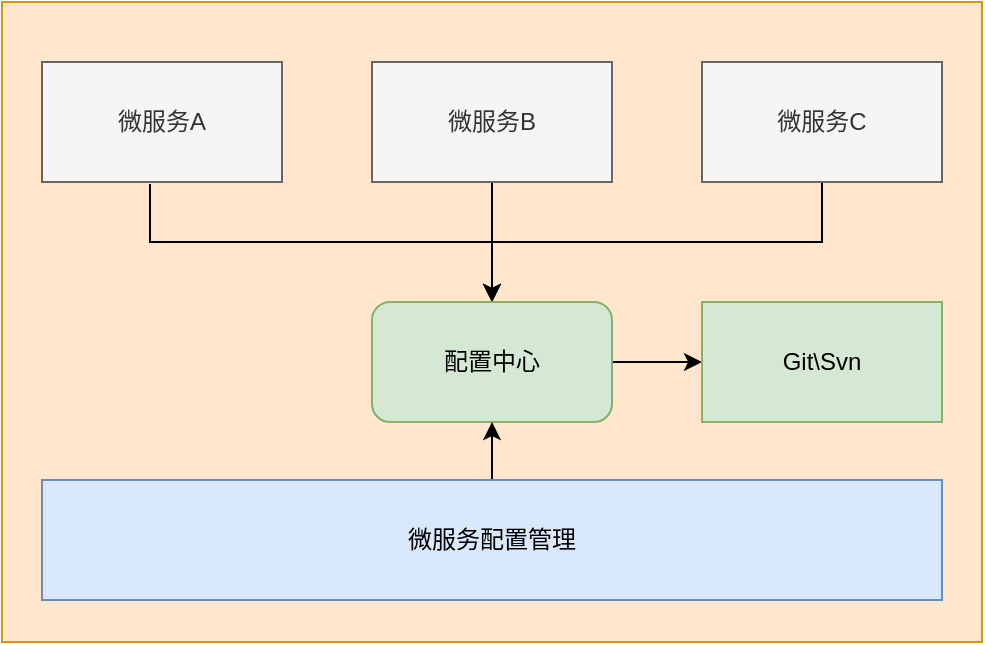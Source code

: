 <mxfile pages="1" version="11.2.8" type="github"><diagram name="Page-1" id="ff44883e-f642-bcb2-894b-16b3d25a3f0b"><mxGraphModel dx="1335" dy="785" grid="1" gridSize="10" guides="1" tooltips="1" connect="1" arrows="1" fold="1" page="1" pageScale="1.5" pageWidth="1169" pageHeight="826" background="#ffffff" math="0" shadow="0"><root><mxCell id="0" style=";html=1;"/><mxCell id="1" style=";html=1;" parent="0"/><mxCell id="CF2aPgsn9zZc5sPdQiFQ-14" value="" style="rounded=0;whiteSpace=wrap;html=1;fillColor=#ffe6cc;strokeColor=#d79b00;" vertex="1" parent="1"><mxGeometry x="300" y="350" width="490" height="320" as="geometry"/></mxCell><mxCell id="CF2aPgsn9zZc5sPdQiFQ-7" style="edgeStyle=orthogonalEdgeStyle;rounded=0;orthogonalLoop=1;jettySize=auto;html=1;exitX=0.45;exitY=1.017;exitDx=0;exitDy=0;exitPerimeter=0;" edge="1" parent="1" source="CF2aPgsn9zZc5sPdQiFQ-1" target="CF2aPgsn9zZc5sPdQiFQ-5"><mxGeometry relative="1" as="geometry"/></mxCell><mxCell id="CF2aPgsn9zZc5sPdQiFQ-1" value="微服务A" style="rounded=0;whiteSpace=wrap;html=1;flipH=0;fillColor=#f5f5f5;strokeColor=#666666;fontColor=#333333;" vertex="1" parent="1"><mxGeometry x="320" y="380" width="120" height="60" as="geometry"/></mxCell><mxCell id="CF2aPgsn9zZc5sPdQiFQ-9" style="edgeStyle=orthogonalEdgeStyle;rounded=0;orthogonalLoop=1;jettySize=auto;html=1;entryX=0.5;entryY=0;entryDx=0;entryDy=0;" edge="1" parent="1" source="CF2aPgsn9zZc5sPdQiFQ-3" target="CF2aPgsn9zZc5sPdQiFQ-5"><mxGeometry relative="1" as="geometry"><Array as="points"><mxPoint x="710" y="470"/><mxPoint x="545" y="470"/></Array></mxGeometry></mxCell><mxCell id="CF2aPgsn9zZc5sPdQiFQ-3" value="&lt;span style=&quot;white-space: normal&quot;&gt;微服务C&lt;/span&gt;" style="rounded=0;whiteSpace=wrap;html=1;flipH=0;fillColor=#f5f5f5;strokeColor=#666666;fontColor=#333333;" vertex="1" parent="1"><mxGeometry x="650" y="380" width="120" height="60" as="geometry"/></mxCell><mxCell id="CF2aPgsn9zZc5sPdQiFQ-8" style="edgeStyle=orthogonalEdgeStyle;rounded=0;orthogonalLoop=1;jettySize=auto;html=1;" edge="1" parent="1" source="CF2aPgsn9zZc5sPdQiFQ-4"><mxGeometry relative="1" as="geometry"><mxPoint x="545" y="500" as="targetPoint"/></mxGeometry></mxCell><mxCell id="CF2aPgsn9zZc5sPdQiFQ-4" value="&lt;span style=&quot;white-space: normal&quot;&gt;微服务B&lt;/span&gt;" style="rounded=0;whiteSpace=wrap;html=1;flipH=0;fillColor=#f5f5f5;strokeColor=#666666;fontColor=#333333;" vertex="1" parent="1"><mxGeometry x="485" y="380" width="120" height="60" as="geometry"/></mxCell><mxCell id="CF2aPgsn9zZc5sPdQiFQ-11" style="edgeStyle=orthogonalEdgeStyle;rounded=0;orthogonalLoop=1;jettySize=auto;html=1;entryX=0;entryY=0.5;entryDx=0;entryDy=0;" edge="1" parent="1" source="CF2aPgsn9zZc5sPdQiFQ-5" target="CF2aPgsn9zZc5sPdQiFQ-6"><mxGeometry relative="1" as="geometry"/></mxCell><mxCell id="CF2aPgsn9zZc5sPdQiFQ-5" value="配置中心" style="rounded=1;whiteSpace=wrap;html=1;fillColor=#d5e8d4;strokeColor=#82b366;" vertex="1" parent="1"><mxGeometry x="485" y="500" width="120" height="60" as="geometry"/></mxCell><mxCell id="CF2aPgsn9zZc5sPdQiFQ-6" value="Git\Svn" style="rounded=0;whiteSpace=wrap;html=1;fillColor=#d5e8d4;strokeColor=#82b366;" vertex="1" parent="1"><mxGeometry x="650" y="500" width="120" height="60" as="geometry"/></mxCell><mxCell id="CF2aPgsn9zZc5sPdQiFQ-13" style="edgeStyle=orthogonalEdgeStyle;rounded=0;orthogonalLoop=1;jettySize=auto;html=1;entryX=0.5;entryY=1;entryDx=0;entryDy=0;" edge="1" parent="1" source="CF2aPgsn9zZc5sPdQiFQ-12" target="CF2aPgsn9zZc5sPdQiFQ-5"><mxGeometry relative="1" as="geometry"/></mxCell><mxCell id="CF2aPgsn9zZc5sPdQiFQ-12" value="微服务配置管理" style="rounded=0;whiteSpace=wrap;html=1;fillColor=#dae8fc;strokeColor=#6c8ebf;" vertex="1" parent="1"><mxGeometry x="320" y="589" width="450" height="60" as="geometry"/></mxCell></root></mxGraphModel></diagram></mxfile>